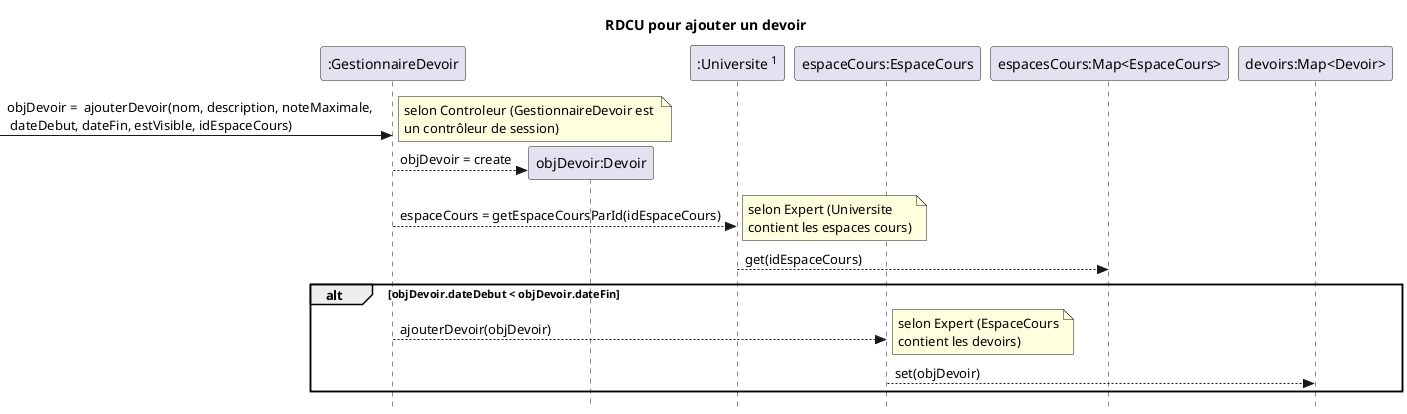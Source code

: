 @startuml
skinparam style strictuml
skinparam defaultfontname Verdana
title RDCU pour ajouter un devoir
participant ":GestionnaireDevoir" as gd
participant "objDevoir:Devoir" as d
participant ":Universite <sup>1</sup>" as u
participant "espaceCours:EspaceCours" as ec
participant "espacesCours:Map<EspaceCours>" as mec
participant "devoirs:Map<Devoir>" as md

->gd : objDevoir =  ajouterDevoir(nom, description, noteMaximale, \n dateDebut, dateFin, estVisible, idEspaceCours)
note right : selon Controleur (GestionnaireDevoir est \nun contrôleur de session)

create d 
gd --> d : objDevoir = create
' note right : selon Créateur (EspaceCours\naggrège Devoir)

' gd --> ec : espaceCours = rechercher("idEspaceCours",idEspaceCours)
' note right : selon Expert (EspaceCours\ncontient les devoirs)

' gd --> ec : ajouterDevoir(objDevoir)

' gd --> ec : augmenterCptDevoirs() 
' note right : selon Expert (EspaceCours\ncontient le nombre de devoirs)

gd --> u : espaceCours = getEspaceCoursParId(idEspaceCours)
note right : selon Expert (Universite\ncontient les espaces cours)

u --> mec : get(idEspaceCours)

alt objDevoir.dateDebut < objDevoir.dateFin
gd --> ec : ajouterDevoir(objDevoir)
' gd -> d : sauvegarder()
note right : selon Expert (EspaceCours\ncontient les devoirs)

ec --> md : set(objDevoir)
end

@enduml
